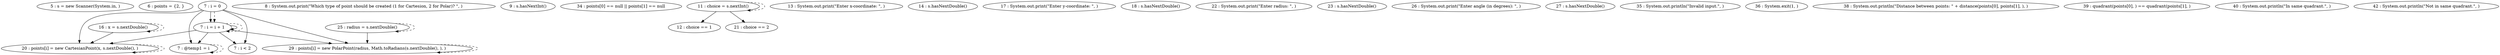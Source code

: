 digraph G {
"5 : s = new Scanner(System.in, )"
"6 : points = {2, }"
"7 : i = 0"
"7 : i = 0" -> "20 : points[i] = new CartesianPoint(x, s.nextDouble(), )"
"7 : i = 0" -> "7 : @temp1 = i"
"7 : i = 0" -> "7 : i < 2"
"7 : i = 0" -> "7 : i = i + 1"
"7 : i = 0" -> "29 : points[i] = new PolarPoint(radius, Math.toRadians(s.nextDouble(), ), )"
"7 : i = 0" -> "7 : i = i + 1" [style=dashed]
"7 : i < 2"
"8 : System.out.print(\"Which type of point should be created (1 for Cartesion, 2 for Polar)? \", )"
"9 : s.hasNextInt()"
"34 : points[0] == null || points[1] == null"
"11 : choice = s.nextInt()"
"11 : choice = s.nextInt()" -> "12 : choice == 1"
"11 : choice = s.nextInt()" -> "21 : choice == 2"
"11 : choice = s.nextInt()" -> "11 : choice = s.nextInt()" [style=dashed]
"12 : choice == 1"
"13 : System.out.print(\"Enter x-coordinate: \", )"
"14 : s.hasNextDouble()"
"16 : x = s.nextDouble()"
"16 : x = s.nextDouble()" -> "20 : points[i] = new CartesianPoint(x, s.nextDouble(), )"
"16 : x = s.nextDouble()" -> "16 : x = s.nextDouble()" [style=dashed]
"17 : System.out.print(\"Enter y-coordinate: \", )"
"18 : s.hasNextDouble()"
"20 : points[i] = new CartesianPoint(x, s.nextDouble(), )"
"20 : points[i] = new CartesianPoint(x, s.nextDouble(), )" -> "20 : points[i] = new CartesianPoint(x, s.nextDouble(), )" [style=dashed]
"21 : choice == 2"
"22 : System.out.print(\"Enter radius: \", )"
"23 : s.hasNextDouble()"
"25 : radius = s.nextDouble()"
"25 : radius = s.nextDouble()" -> "29 : points[i] = new PolarPoint(radius, Math.toRadians(s.nextDouble(), ), )"
"25 : radius = s.nextDouble()" -> "25 : radius = s.nextDouble()" [style=dashed]
"26 : System.out.print(\"Enter angle (in degrees): \", )"
"27 : s.hasNextDouble()"
"29 : points[i] = new PolarPoint(radius, Math.toRadians(s.nextDouble(), ), )"
"29 : points[i] = new PolarPoint(radius, Math.toRadians(s.nextDouble(), ), )" -> "29 : points[i] = new PolarPoint(radius, Math.toRadians(s.nextDouble(), ), )" [style=dashed]
"7 : @temp1 = i"
"7 : @temp1 = i" -> "7 : @temp1 = i" [style=dashed]
"7 : i = i + 1"
"7 : i = i + 1" -> "20 : points[i] = new CartesianPoint(x, s.nextDouble(), )"
"7 : i = i + 1" -> "7 : @temp1 = i"
"7 : i = i + 1" -> "7 : i < 2"
"7 : i = i + 1" -> "7 : i = i + 1"
"7 : i = i + 1" -> "29 : points[i] = new PolarPoint(radius, Math.toRadians(s.nextDouble(), ), )"
"7 : i = i + 1" -> "7 : i = i + 1" [style=dashed]
"35 : System.out.println(\"Invalid input.\", )"
"36 : System.exit(1, )"
"38 : System.out.println(\"Distance between points: \" + distance(points[0], points[1], ), )"
"39 : quadrant(points[0], ) == quadrant(points[1], )"
"40 : System.out.println(\"In same quadrant.\", )"
"42 : System.out.println(\"Not in same quadrant.\", )"
}